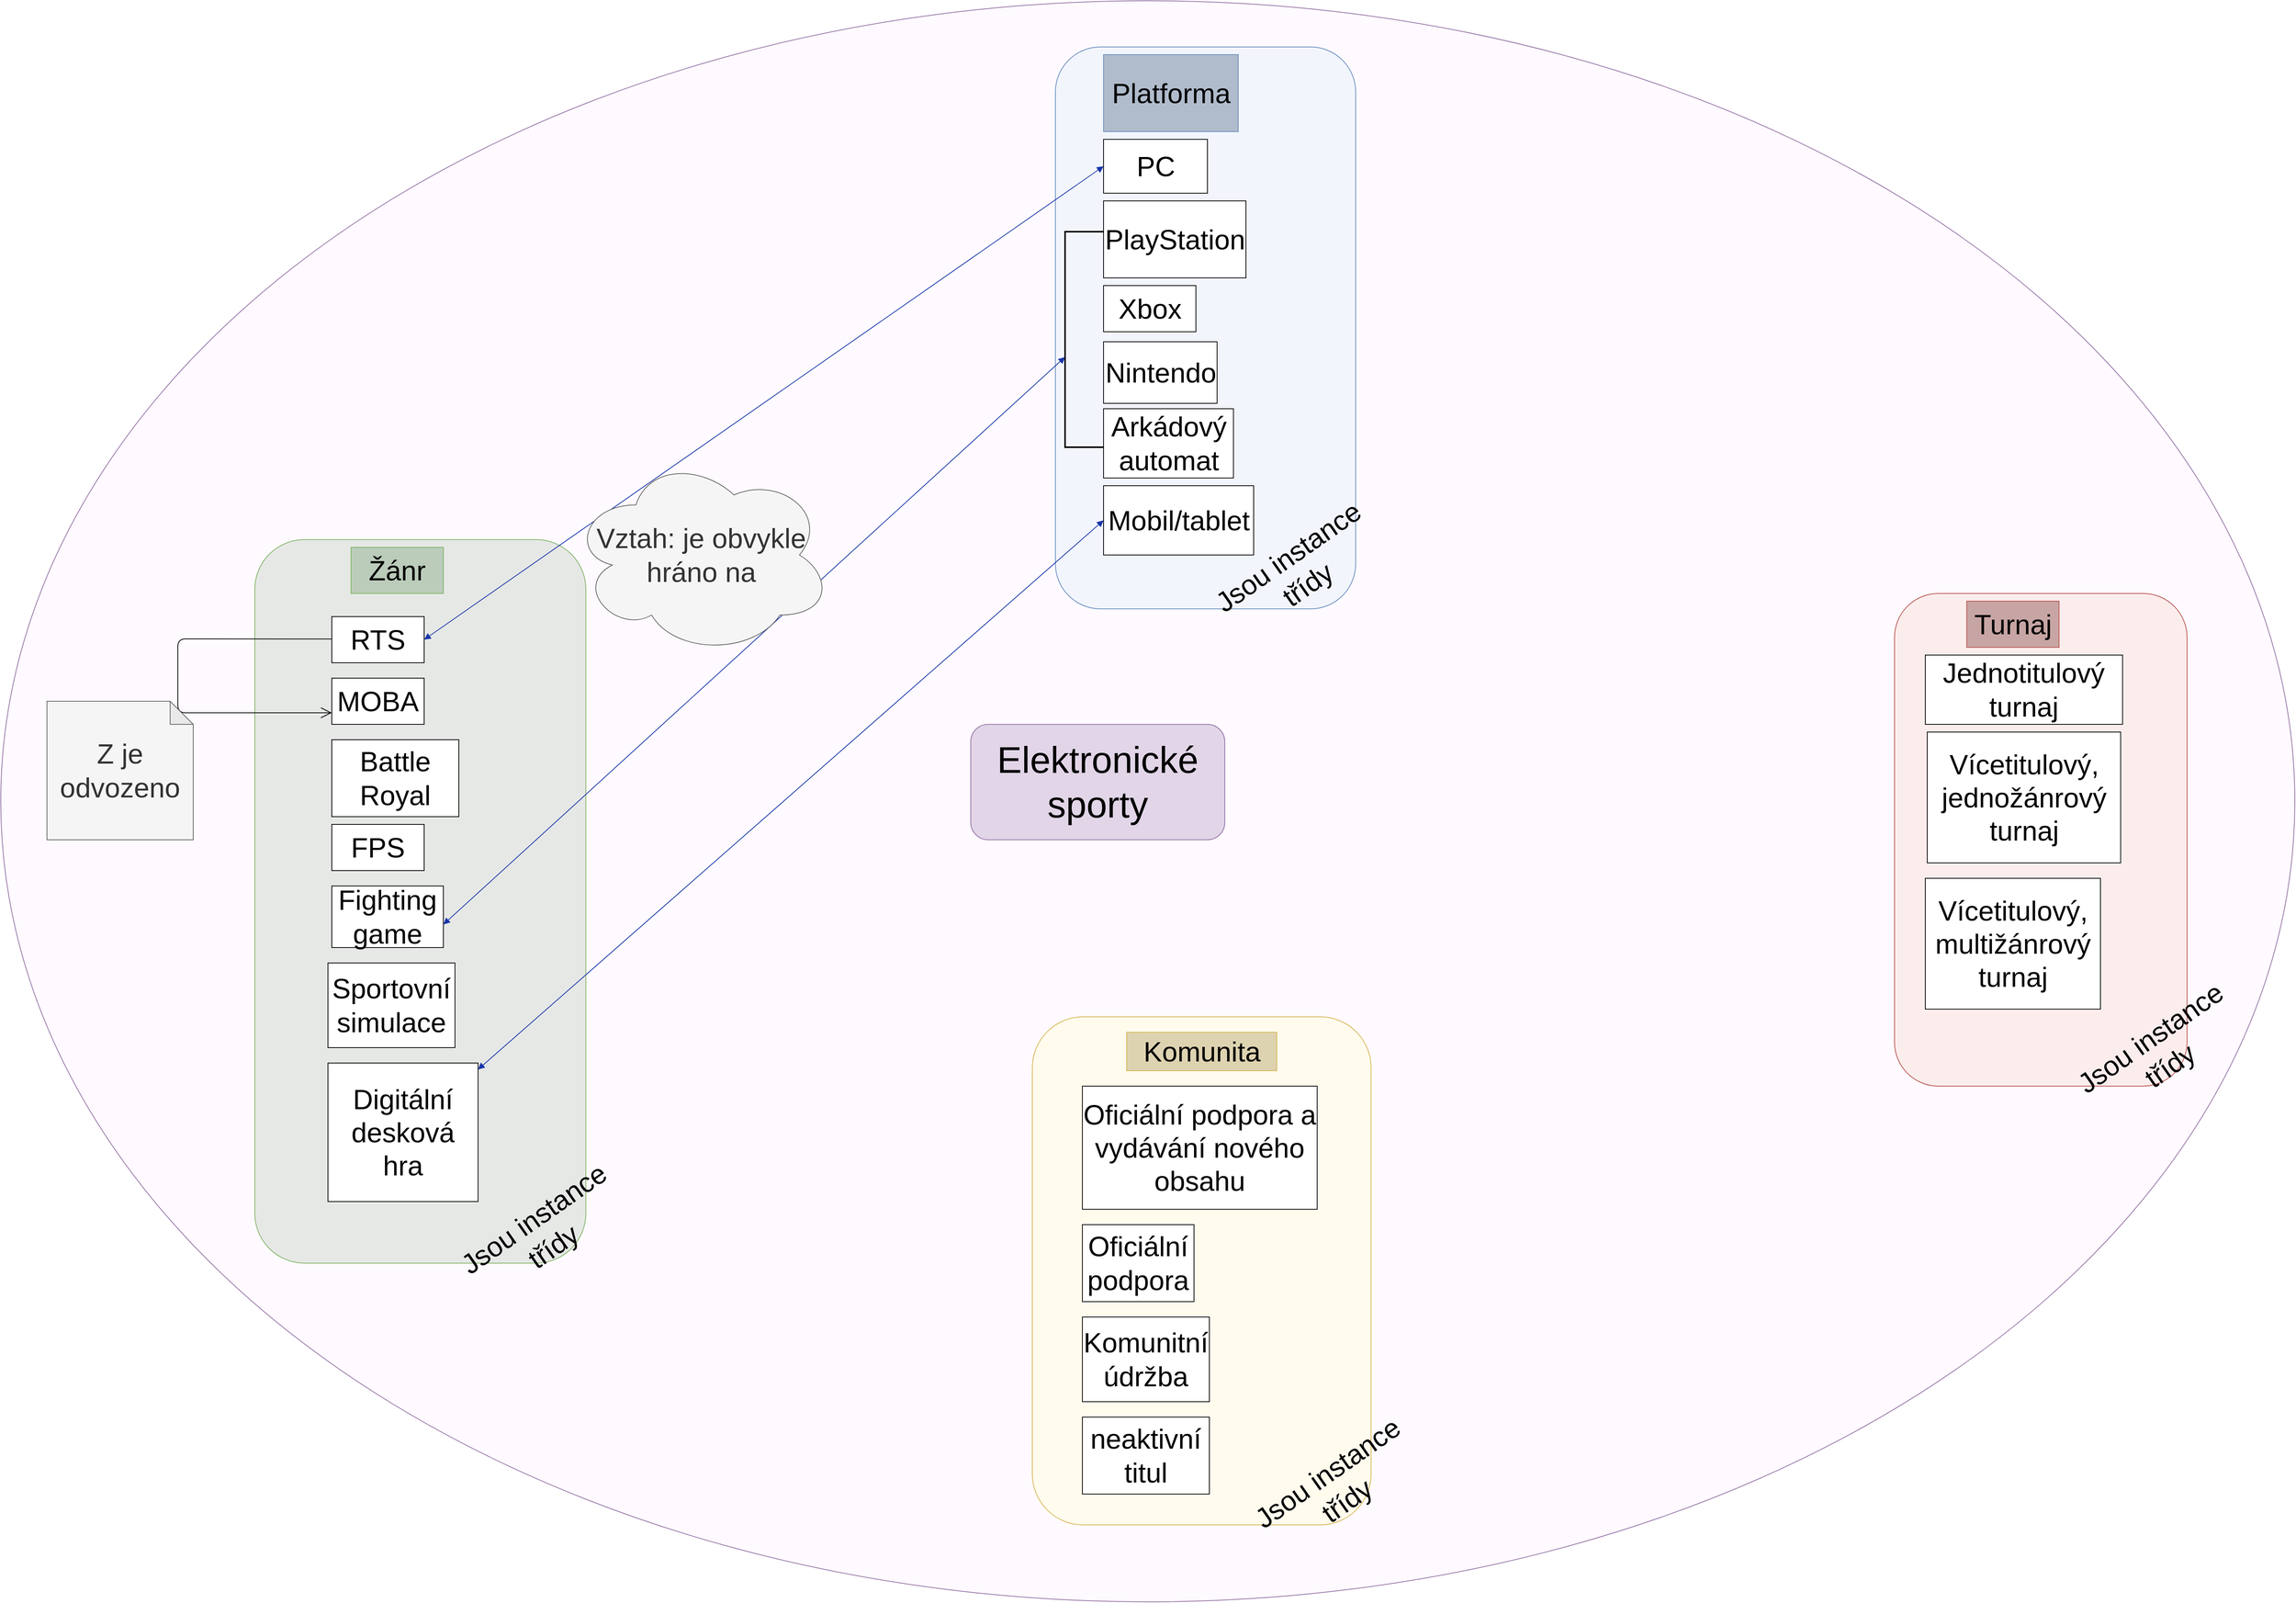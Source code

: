 <mxfile version="12.4.2" type="device" pages="1"><diagram id="wuNO_3HqXl4-C5ZP_mbW" name="Page-1"><mxGraphModel dx="4724" dy="3602" grid="1" gridSize="10" guides="1" tooltips="1" connect="1" arrows="1" fold="1" page="1" pageScale="1" pageWidth="1169" pageHeight="827" math="0" shadow="0"><root><object label="" id="0"><mxCell/></object><mxCell id="1" parent="0"/><mxCell id="VFmSdBpeEVVhtu5F1Zwr-72" value="" style="ellipse;whiteSpace=wrap;html=1;shadow=0;fillColor=#FEFAFF;fontSize=36;strokeColor=#9673a6;" vertex="1" parent="1"><mxGeometry x="-920" y="-1270" width="2980" height="2080" as="geometry"/></mxCell><mxCell id="VFmSdBpeEVVhtu5F1Zwr-42" value="" style="rounded=1;whiteSpace=wrap;html=1;shadow=0;fillColor=#F2F5FC;fontSize=24;strokeColor=#6c8ebf;" vertex="1" parent="1"><mxGeometry x="450" y="-1210" width="390" height="730" as="geometry"/></mxCell><mxCell id="VFmSdBpeEVVhtu5F1Zwr-43" value="" style="rounded=1;whiteSpace=wrap;html=1;shadow=0;fillColor=#FFFBED;fontSize=36;strokeColor=#d6b656;" vertex="1" parent="1"><mxGeometry x="420" y="50" width="440" height="660" as="geometry"/></mxCell><mxCell id="VFmSdBpeEVVhtu5F1Zwr-44" value="" style="rounded=1;whiteSpace=wrap;html=1;shadow=0;fillColor=#FCEDED;fontSize=36;strokeColor=#b85450;" vertex="1" parent="1"><mxGeometry x="1540" y="-500" width="380" height="640" as="geometry"/></mxCell><mxCell id="VFmSdBpeEVVhtu5F1Zwr-41" value="" style="rounded=1;whiteSpace=wrap;html=1;shadow=0;fillColor=#E6E8E6;fontSize=36;strokeColor=#82b366;" vertex="1" parent="1"><mxGeometry x="-590" y="-570" width="430" height="940" as="geometry"/></mxCell><mxCell id="VFmSdBpeEVVhtu5F1Zwr-6" value="Elektronické sporty" style="rounded=1;whiteSpace=wrap;html=1;fillColor=#e1d5e7;strokeColor=#9673a6;fontSize=48;" vertex="1" parent="1"><mxGeometry x="340" y="-330" width="330" height="150" as="geometry"/></mxCell><mxCell id="VFmSdBpeEVVhtu5F1Zwr-9" value="&lt;div style=&quot;font-size: 36px;&quot;&gt;Žánr&lt;/div&gt;" style="rounded=0;whiteSpace=wrap;html=1;fillColor=#BBCCBA;fontSize=36;strokeColor=#82b366;" vertex="1" parent="1"><mxGeometry x="-465" y="-560" width="120" height="60" as="geometry"/></mxCell><mxCell id="VFmSdBpeEVVhtu5F1Zwr-10" value="&lt;div style=&quot;font-size: 36px;&quot;&gt;Platforma&lt;/div&gt;" style="rounded=0;whiteSpace=wrap;html=1;fillColor=#B0BCCC;fontSize=36;strokeColor=#6c8ebf;" vertex="1" parent="1"><mxGeometry x="512.5" y="-1200" width="175" height="100" as="geometry"/></mxCell><mxCell id="VFmSdBpeEVVhtu5F1Zwr-11" value="Komunita" style="rounded=0;whiteSpace=wrap;html=1;fillColor=#DED3B1;fontSize=36;strokeColor=#d6b656;" vertex="1" parent="1"><mxGeometry x="542.5" y="70" width="195" height="50" as="geometry"/></mxCell><mxCell id="VFmSdBpeEVVhtu5F1Zwr-12" value="Turnaj" style="rounded=0;whiteSpace=wrap;html=1;fillColor=#C7A5A4;fontSize=36;strokeColor=#b85450;" vertex="1" parent="1"><mxGeometry x="1633.75" y="-490" width="120" height="60" as="geometry"/></mxCell><mxCell id="VFmSdBpeEVVhtu5F1Zwr-15" value="&lt;div style=&quot;font-size: 36px;&quot;&gt;PC&lt;/div&gt;" style="rounded=0;whiteSpace=wrap;html=1;fillColor=#ffffff;gradientColor=none;fontSize=36;" vertex="1" parent="1"><mxGeometry x="512.5" y="-1090" width="135" height="70" as="geometry"/></mxCell><mxCell id="VFmSdBpeEVVhtu5F1Zwr-16" value="&lt;div style=&quot;font-size: 36px;&quot;&gt;PlayStation&lt;/div&gt;" style="rounded=0;whiteSpace=wrap;html=1;fillColor=#ffffff;gradientColor=none;fontSize=36;" vertex="1" parent="1"><mxGeometry x="512.5" y="-1010" width="185" height="100" as="geometry"/></mxCell><mxCell id="VFmSdBpeEVVhtu5F1Zwr-17" value="Xbox" style="rounded=0;whiteSpace=wrap;html=1;fillColor=#ffffff;gradientColor=none;fontSize=36;" vertex="1" parent="1"><mxGeometry x="512.5" y="-900" width="120" height="60" as="geometry"/></mxCell><mxCell id="VFmSdBpeEVVhtu5F1Zwr-18" value="Nintendo" style="rounded=0;whiteSpace=wrap;html=1;fillColor=#ffffff;gradientColor=none;fontSize=36;" vertex="1" parent="1"><mxGeometry x="512.5" y="-827" width="147.5" height="80" as="geometry"/></mxCell><mxCell id="VFmSdBpeEVVhtu5F1Zwr-19" value="Arkádový automat" style="rounded=0;whiteSpace=wrap;html=1;fillColor=#ffffff;gradientColor=none;fontSize=36;" vertex="1" parent="1"><mxGeometry x="512.5" y="-740" width="168.75" height="90" as="geometry"/></mxCell><mxCell id="VFmSdBpeEVVhtu5F1Zwr-20" value="Mobil/tablet" style="rounded=0;whiteSpace=wrap;html=1;fillColor=#ffffff;gradientColor=none;fontSize=36;" vertex="1" parent="1"><mxGeometry x="512.5" y="-640" width="195" height="90" as="geometry"/></mxCell><mxCell id="VFmSdBpeEVVhtu5F1Zwr-23" value="&lt;div style=&quot;font-size: 36px;&quot;&gt;RTS&lt;/div&gt;" style="rounded=0;whiteSpace=wrap;html=1;fillColor=#ffffff;gradientColor=none;fontSize=36;" vertex="1" parent="1"><mxGeometry x="-490" y="-470" width="120" height="60" as="geometry"/></mxCell><mxCell id="VFmSdBpeEVVhtu5F1Zwr-24" value="MOBA" style="rounded=0;whiteSpace=wrap;html=1;fillColor=#ffffff;gradientColor=none;fontSize=36;" vertex="1" parent="1"><mxGeometry x="-490" y="-390" width="120" height="60" as="geometry"/></mxCell><mxCell id="VFmSdBpeEVVhtu5F1Zwr-25" value="Battle Royal" style="rounded=0;whiteSpace=wrap;html=1;fillColor=#ffffff;gradientColor=none;fontSize=36;" vertex="1" parent="1"><mxGeometry x="-490" y="-310" width="165" height="100" as="geometry"/></mxCell><mxCell id="VFmSdBpeEVVhtu5F1Zwr-26" value="FPS" style="rounded=0;whiteSpace=wrap;html=1;fillColor=#ffffff;gradientColor=none;fontSize=36;" vertex="1" parent="1"><mxGeometry x="-490" y="-200" width="120" height="60" as="geometry"/></mxCell><mxCell id="VFmSdBpeEVVhtu5F1Zwr-27" value="Fighting game" style="rounded=0;whiteSpace=wrap;html=1;fillColor=#ffffff;gradientColor=none;fontSize=36;" vertex="1" parent="1"><mxGeometry x="-490" y="-120" width="145" height="80" as="geometry"/></mxCell><mxCell id="VFmSdBpeEVVhtu5F1Zwr-28" value="Sportovní simulace" style="rounded=0;whiteSpace=wrap;html=1;fillColor=#ffffff;gradientColor=none;fontSize=36;" vertex="1" parent="1"><mxGeometry x="-495" y="-20" width="165" height="110" as="geometry"/></mxCell><mxCell id="VFmSdBpeEVVhtu5F1Zwr-29" value="Digitální desková hra" style="rounded=0;whiteSpace=wrap;html=1;fillColor=#ffffff;gradientColor=none;fontSize=36;" vertex="1" parent="1"><mxGeometry x="-495" y="110" width="195" height="180" as="geometry"/></mxCell><mxCell id="VFmSdBpeEVVhtu5F1Zwr-31" value="Oficiální podpora a vydávání nového obsahu" style="rounded=0;whiteSpace=wrap;html=1;shadow=0;fillColor=#ffffff;gradientColor=none;fontSize=36;" vertex="1" parent="1"><mxGeometry x="485" y="140" width="305" height="160" as="geometry"/></mxCell><mxCell id="VFmSdBpeEVVhtu5F1Zwr-34" value="Oficiální podpora" style="rounded=0;whiteSpace=wrap;html=1;shadow=0;fillColor=#ffffff;gradientColor=none;fontSize=36;" vertex="1" parent="1"><mxGeometry x="485" y="320" width="145" height="100" as="geometry"/></mxCell><mxCell id="VFmSdBpeEVVhtu5F1Zwr-35" value="Komunitní údržba" style="rounded=0;whiteSpace=wrap;html=1;shadow=0;fillColor=#ffffff;gradientColor=none;fontSize=36;" vertex="1" parent="1"><mxGeometry x="485" y="440" width="165" height="110" as="geometry"/></mxCell><mxCell id="VFmSdBpeEVVhtu5F1Zwr-36" value="neaktivní titul" style="rounded=0;whiteSpace=wrap;html=1;shadow=0;fillColor=#ffffff;gradientColor=none;fontSize=36;" vertex="1" parent="1"><mxGeometry x="485" y="570" width="165" height="100" as="geometry"/></mxCell><mxCell id="VFmSdBpeEVVhtu5F1Zwr-38" value="&lt;div style=&quot;font-size: 36px;&quot;&gt;Jednotitulový turnaj&lt;/div&gt;" style="rounded=0;whiteSpace=wrap;html=1;shadow=0;fillColor=#ffffff;gradientColor=none;fontSize=36;" vertex="1" parent="1"><mxGeometry x="1580" y="-420" width="256.25" height="90" as="geometry"/></mxCell><mxCell id="VFmSdBpeEVVhtu5F1Zwr-39" value="Vícetitulový, jednožánrový turnaj" style="rounded=0;whiteSpace=wrap;html=1;shadow=0;fillColor=#ffffff;gradientColor=none;fontSize=36;" vertex="1" parent="1"><mxGeometry x="1582.5" y="-320" width="251.25" height="170" as="geometry"/></mxCell><mxCell id="VFmSdBpeEVVhtu5F1Zwr-40" value="Vícetitulový, multižánrový turnaj" style="rounded=0;whiteSpace=wrap;html=1;shadow=0;fillColor=#ffffff;gradientColor=none;fontSize=36;" vertex="1" parent="1"><mxGeometry x="1580" y="-130" width="227.5" height="170" as="geometry"/></mxCell><mxCell id="VFmSdBpeEVVhtu5F1Zwr-54" value="" style="endArrow=block;startArrow=block;endFill=1;startFill=1;html=1;fontSize=36;entryX=0;entryY=0.5;entryDx=0;entryDy=0;exitX=1;exitY=0.5;exitDx=0;exitDy=0;fillColor=#dae8fc;strokeColor=#1835A8;" edge="1" parent="1" source="VFmSdBpeEVVhtu5F1Zwr-23" target="VFmSdBpeEVVhtu5F1Zwr-15"><mxGeometry width="160" relative="1" as="geometry"><mxPoint x="-360" y="-450" as="sourcePoint"/><mxPoint x="-200" y="-450" as="targetPoint"/></mxGeometry></mxCell><mxCell id="VFmSdBpeEVVhtu5F1Zwr-58" value="" style="endArrow=block;startArrow=block;endFill=1;startFill=1;html=1;fontSize=36;strokeColor=#1835A8;" edge="1" parent="1" target="VFmSdBpeEVVhtu5F1Zwr-70"><mxGeometry width="160" relative="1" as="geometry"><mxPoint x="-345" y="-70" as="sourcePoint"/><mxPoint x="360" y="-640" as="targetPoint"/></mxGeometry></mxCell><mxCell id="VFmSdBpeEVVhtu5F1Zwr-61" value="" style="endArrow=block;startArrow=block;endFill=1;startFill=1;html=1;fontSize=36;entryX=0;entryY=0.5;entryDx=0;entryDy=0;strokeColor=#1835A8;" edge="1" parent="1" target="VFmSdBpeEVVhtu5F1Zwr-20"><mxGeometry width="160" relative="1" as="geometry"><mxPoint x="-300" y="118.33" as="sourcePoint"/><mxPoint x="-140" y="118.33" as="targetPoint"/></mxGeometry></mxCell><mxCell id="VFmSdBpeEVVhtu5F1Zwr-62" value="" style="endArrow=open;endFill=1;endSize=12;html=1;fontSize=36;entryX=0;entryY=0.75;entryDx=0;entryDy=0;" edge="1" parent="1" target="VFmSdBpeEVVhtu5F1Zwr-24"><mxGeometry width="160" relative="1" as="geometry"><mxPoint x="-490" y="-440.83" as="sourcePoint"/><mxPoint x="-700" y="-350" as="targetPoint"/><Array as="points"><mxPoint x="-690" y="-441"/><mxPoint x="-690" y="-345"/></Array></mxGeometry></mxCell><mxCell id="VFmSdBpeEVVhtu5F1Zwr-65" value="Z je odvozeno" style="shape=note;whiteSpace=wrap;html=1;backgroundOutline=1;darkOpacity=0.05;shadow=0;fontSize=36;fillColor=#f5f5f5;strokeColor=#666666;fontColor=#333333;" vertex="1" parent="1"><mxGeometry x="-860" y="-360" width="190" height="180" as="geometry"/></mxCell><mxCell id="VFmSdBpeEVVhtu5F1Zwr-67" value="Vztah: je obvykle &lt;br&gt;hráno na" style="ellipse;shape=cloud;whiteSpace=wrap;html=1;shadow=0;fillColor=#f5f5f5;fontSize=36;strokeColor=#666666;fontColor=#333333;" vertex="1" parent="1"><mxGeometry x="-180" y="-680" width="340" height="260" as="geometry"/></mxCell><mxCell id="VFmSdBpeEVVhtu5F1Zwr-70" value="" style="strokeWidth=2;html=1;shape=mxgraph.flowchart.annotation_1;align=left;pointerEvents=1;" vertex="1" parent="1"><mxGeometry x="462.5" y="-970" width="50" height="280" as="geometry"/></mxCell><mxCell id="VFmSdBpeEVVhtu5F1Zwr-73" value="Jsou instance třídy" style="text;html=1;strokeColor=none;fillColor=none;align=center;verticalAlign=middle;whiteSpace=wrap;rounded=0;shadow=0;fontSize=36;rotation=-35;" vertex="1" parent="1"><mxGeometry x="-350" y="320" width="270" height="20" as="geometry"/></mxCell><mxCell id="VFmSdBpeEVVhtu5F1Zwr-74" value="Jsou instance třídy" style="text;html=1;strokeColor=none;fillColor=none;align=center;verticalAlign=middle;whiteSpace=wrap;rounded=0;shadow=0;fontSize=36;rotation=-35;" vertex="1" parent="1"><mxGeometry x="681.25" y="650" width="270" height="20" as="geometry"/></mxCell><mxCell id="VFmSdBpeEVVhtu5F1Zwr-75" value="Jsou instance třídy" style="text;html=1;strokeColor=none;fillColor=none;align=center;verticalAlign=middle;whiteSpace=wrap;rounded=0;shadow=0;fontSize=36;rotation=-35;" vertex="1" parent="1"><mxGeometry x="1750" y="85" width="270" height="20" as="geometry"/></mxCell><mxCell id="VFmSdBpeEVVhtu5F1Zwr-76" value="Jsou instance třídy" style="text;html=1;strokeColor=none;fillColor=none;align=center;verticalAlign=middle;whiteSpace=wrap;rounded=0;shadow=0;fontSize=36;rotation=-35;" vertex="1" parent="1"><mxGeometry x="630" y="-540" width="270" height="20" as="geometry"/></mxCell></root></mxGraphModel></diagram></mxfile>